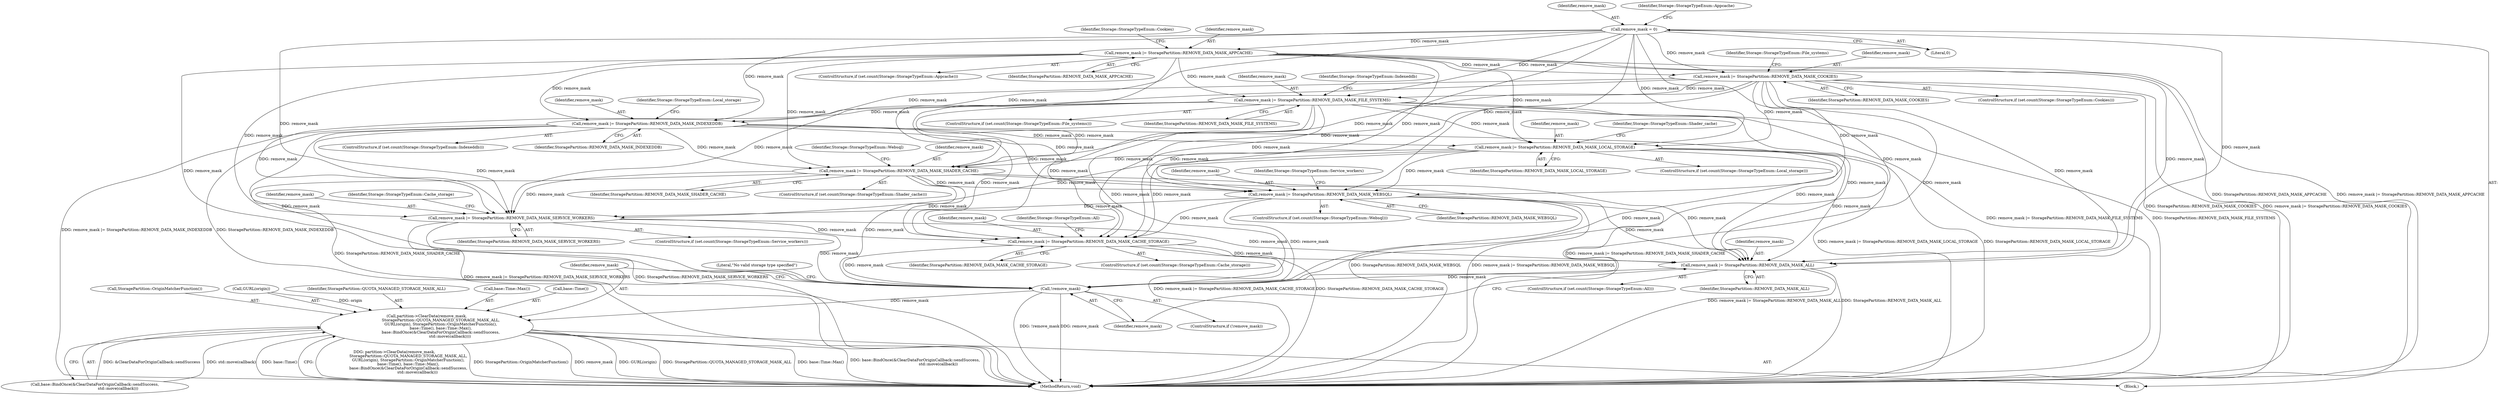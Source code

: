 digraph "0_Chrome_3c8e4852477d5b1e2da877808c998dc57db9460f_29@API" {
"1000182" [label="(Call,remove_mask |= StoragePartition::REMOVE_DATA_MASK_SERVICE_WORKERS)"];
"1000158" [label="(Call,remove_mask |= StoragePartition::REMOVE_DATA_MASK_INDEXEDDB)"];
"1000140" [label="(Call,remove_mask |= StoragePartition::REMOVE_DATA_MASK_APPCACHE)"];
"1000134" [label="(Call,remove_mask = 0)"];
"1000152" [label="(Call,remove_mask |= StoragePartition::REMOVE_DATA_MASK_FILE_SYSTEMS)"];
"1000146" [label="(Call,remove_mask |= StoragePartition::REMOVE_DATA_MASK_COOKIES)"];
"1000170" [label="(Call,remove_mask |= StoragePartition::REMOVE_DATA_MASK_SHADER_CACHE)"];
"1000164" [label="(Call,remove_mask |= StoragePartition::REMOVE_DATA_MASK_LOCAL_STORAGE)"];
"1000176" [label="(Call,remove_mask |= StoragePartition::REMOVE_DATA_MASK_WEBSQL)"];
"1000188" [label="(Call,remove_mask |= StoragePartition::REMOVE_DATA_MASK_CACHE_STORAGE)"];
"1000194" [label="(Call,remove_mask |= StoragePartition::REMOVE_DATA_MASK_ALL)"];
"1000198" [label="(Call,!remove_mask)"];
"1000205" [label="(Call,partition->ClearData(remove_mask,\n                       StoragePartition::QUOTA_MANAGED_STORAGE_MASK_ALL,\n                       GURL(origin), StoragePartition::OriginMatcherFunction(),\n                       base::Time(), base::Time::Max(),\n                       base::BindOnce(&ClearDataForOriginCallback::sendSuccess,\n                                      std::move(callback))))"];
"1000165" [label="(Identifier,remove_mask)"];
"1000213" [label="(Call,base::BindOnce(&ClearDataForOriginCallback::sendSuccess,\n                                      std::move(callback)))"];
"1000212" [label="(Call,base::Time::Max())"];
"1000140" [label="(Call,remove_mask |= StoragePartition::REMOVE_DATA_MASK_APPCACHE)"];
"1000170" [label="(Call,remove_mask |= StoragePartition::REMOVE_DATA_MASK_SHADER_CACHE)"];
"1000175" [label="(Identifier,Storage::StorageTypeEnum::Websql)"];
"1000166" [label="(Identifier,StoragePartition::REMOVE_DATA_MASK_LOCAL_STORAGE)"];
"1000135" [label="(Identifier,remove_mask)"];
"1000148" [label="(Identifier,StoragePartition::REMOVE_DATA_MASK_COOKIES)"];
"1000146" [label="(Call,remove_mask |= StoragePartition::REMOVE_DATA_MASK_COOKIES)"];
"1000188" [label="(Call,remove_mask |= StoragePartition::REMOVE_DATA_MASK_CACHE_STORAGE)"];
"1000141" [label="(Identifier,remove_mask)"];
"1000191" [label="(ControlStructure,if (set.count(Storage::StorageTypeEnum::All)))"];
"1000137" [label="(ControlStructure,if (set.count(Storage::StorageTypeEnum::Appcache)))"];
"1000164" [label="(Call,remove_mask |= StoragePartition::REMOVE_DATA_MASK_LOCAL_STORAGE)"];
"1000139" [label="(Identifier,Storage::StorageTypeEnum::Appcache)"];
"1000206" [label="(Identifier,remove_mask)"];
"1000158" [label="(Call,remove_mask |= StoragePartition::REMOVE_DATA_MASK_INDEXEDDB)"];
"1000211" [label="(Call,base::Time())"];
"1000208" [label="(Call,GURL(origin))"];
"1000199" [label="(Identifier,remove_mask)"];
"1000183" [label="(Identifier,remove_mask)"];
"1000152" [label="(Call,remove_mask |= StoragePartition::REMOVE_DATA_MASK_FILE_SYSTEMS)"];
"1000194" [label="(Call,remove_mask |= StoragePartition::REMOVE_DATA_MASK_ALL)"];
"1000172" [label="(Identifier,StoragePartition::REMOVE_DATA_MASK_SHADER_CACHE)"];
"1000198" [label="(Call,!remove_mask)"];
"1000178" [label="(Identifier,StoragePartition::REMOVE_DATA_MASK_WEBSQL)"];
"1000190" [label="(Identifier,StoragePartition::REMOVE_DATA_MASK_CACHE_STORAGE)"];
"1000153" [label="(Identifier,remove_mask)"];
"1000189" [label="(Identifier,remove_mask)"];
"1000197" [label="(ControlStructure,if (!remove_mask))"];
"1000205" [label="(Call,partition->ClearData(remove_mask,\n                       StoragePartition::QUOTA_MANAGED_STORAGE_MASK_ALL,\n                       GURL(origin), StoragePartition::OriginMatcherFunction(),\n                       base::Time(), base::Time::Max(),\n                       base::BindOnce(&ClearDataForOriginCallback::sendSuccess,\n                                      std::move(callback))))"];
"1000145" [label="(Identifier,Storage::StorageTypeEnum::Cookies)"];
"1000210" [label="(Call,StoragePartition::OriginMatcherFunction())"];
"1000173" [label="(ControlStructure,if (set.count(Storage::StorageTypeEnum::Websql)))"];
"1000149" [label="(ControlStructure,if (set.count(Storage::StorageTypeEnum::File_systems)))"];
"1000143" [label="(ControlStructure,if (set.count(Storage::StorageTypeEnum::Cookies)))"];
"1000159" [label="(Identifier,remove_mask)"];
"1000169" [label="(Identifier,Storage::StorageTypeEnum::Shader_cache)"];
"1000195" [label="(Identifier,remove_mask)"];
"1000163" [label="(Identifier,Storage::StorageTypeEnum::Local_storage)"];
"1000187" [label="(Identifier,Storage::StorageTypeEnum::Cache_storage)"];
"1000185" [label="(ControlStructure,if (set.count(Storage::StorageTypeEnum::Cache_storage)))"];
"1000167" [label="(ControlStructure,if (set.count(Storage::StorageTypeEnum::Shader_cache)))"];
"1000177" [label="(Identifier,remove_mask)"];
"1000182" [label="(Call,remove_mask |= StoragePartition::REMOVE_DATA_MASK_SERVICE_WORKERS)"];
"1000193" [label="(Identifier,Storage::StorageTypeEnum::All)"];
"1000151" [label="(Identifier,Storage::StorageTypeEnum::File_systems)"];
"1000171" [label="(Identifier,remove_mask)"];
"1000204" [label="(Literal,\"No valid storage type specified\")"];
"1000155" [label="(ControlStructure,if (set.count(Storage::StorageTypeEnum::Indexeddb)))"];
"1000142" [label="(Identifier,StoragePartition::REMOVE_DATA_MASK_APPCACHE)"];
"1000157" [label="(Identifier,Storage::StorageTypeEnum::Indexeddb)"];
"1000207" [label="(Identifier,StoragePartition::QUOTA_MANAGED_STORAGE_MASK_ALL)"];
"1000154" [label="(Identifier,StoragePartition::REMOVE_DATA_MASK_FILE_SYSTEMS)"];
"1000160" [label="(Identifier,StoragePartition::REMOVE_DATA_MASK_INDEXEDDB)"];
"1000104" [label="(Block,)"];
"1000181" [label="(Identifier,Storage::StorageTypeEnum::Service_workers)"];
"1000147" [label="(Identifier,remove_mask)"];
"1000136" [label="(Literal,0)"];
"1000218" [label="(MethodReturn,void)"];
"1000179" [label="(ControlStructure,if (set.count(Storage::StorageTypeEnum::Service_workers)))"];
"1000196" [label="(Identifier,StoragePartition::REMOVE_DATA_MASK_ALL)"];
"1000176" [label="(Call,remove_mask |= StoragePartition::REMOVE_DATA_MASK_WEBSQL)"];
"1000161" [label="(ControlStructure,if (set.count(Storage::StorageTypeEnum::Local_storage)))"];
"1000184" [label="(Identifier,StoragePartition::REMOVE_DATA_MASK_SERVICE_WORKERS)"];
"1000134" [label="(Call,remove_mask = 0)"];
"1000182" -> "1000179"  [label="AST: "];
"1000182" -> "1000184"  [label="CFG: "];
"1000183" -> "1000182"  [label="AST: "];
"1000184" -> "1000182"  [label="AST: "];
"1000187" -> "1000182"  [label="CFG: "];
"1000182" -> "1000218"  [label="DDG: remove_mask |= StoragePartition::REMOVE_DATA_MASK_SERVICE_WORKERS"];
"1000182" -> "1000218"  [label="DDG: StoragePartition::REMOVE_DATA_MASK_SERVICE_WORKERS"];
"1000158" -> "1000182"  [label="DDG: remove_mask"];
"1000140" -> "1000182"  [label="DDG: remove_mask"];
"1000152" -> "1000182"  [label="DDG: remove_mask"];
"1000134" -> "1000182"  [label="DDG: remove_mask"];
"1000170" -> "1000182"  [label="DDG: remove_mask"];
"1000176" -> "1000182"  [label="DDG: remove_mask"];
"1000146" -> "1000182"  [label="DDG: remove_mask"];
"1000164" -> "1000182"  [label="DDG: remove_mask"];
"1000182" -> "1000188"  [label="DDG: remove_mask"];
"1000182" -> "1000194"  [label="DDG: remove_mask"];
"1000182" -> "1000198"  [label="DDG: remove_mask"];
"1000158" -> "1000155"  [label="AST: "];
"1000158" -> "1000160"  [label="CFG: "];
"1000159" -> "1000158"  [label="AST: "];
"1000160" -> "1000158"  [label="AST: "];
"1000163" -> "1000158"  [label="CFG: "];
"1000158" -> "1000218"  [label="DDG: StoragePartition::REMOVE_DATA_MASK_INDEXEDDB"];
"1000158" -> "1000218"  [label="DDG: remove_mask |= StoragePartition::REMOVE_DATA_MASK_INDEXEDDB"];
"1000140" -> "1000158"  [label="DDG: remove_mask"];
"1000152" -> "1000158"  [label="DDG: remove_mask"];
"1000134" -> "1000158"  [label="DDG: remove_mask"];
"1000146" -> "1000158"  [label="DDG: remove_mask"];
"1000158" -> "1000164"  [label="DDG: remove_mask"];
"1000158" -> "1000170"  [label="DDG: remove_mask"];
"1000158" -> "1000176"  [label="DDG: remove_mask"];
"1000158" -> "1000188"  [label="DDG: remove_mask"];
"1000158" -> "1000194"  [label="DDG: remove_mask"];
"1000158" -> "1000198"  [label="DDG: remove_mask"];
"1000140" -> "1000137"  [label="AST: "];
"1000140" -> "1000142"  [label="CFG: "];
"1000141" -> "1000140"  [label="AST: "];
"1000142" -> "1000140"  [label="AST: "];
"1000145" -> "1000140"  [label="CFG: "];
"1000140" -> "1000218"  [label="DDG: StoragePartition::REMOVE_DATA_MASK_APPCACHE"];
"1000140" -> "1000218"  [label="DDG: remove_mask |= StoragePartition::REMOVE_DATA_MASK_APPCACHE"];
"1000134" -> "1000140"  [label="DDG: remove_mask"];
"1000140" -> "1000146"  [label="DDG: remove_mask"];
"1000140" -> "1000152"  [label="DDG: remove_mask"];
"1000140" -> "1000164"  [label="DDG: remove_mask"];
"1000140" -> "1000170"  [label="DDG: remove_mask"];
"1000140" -> "1000176"  [label="DDG: remove_mask"];
"1000140" -> "1000188"  [label="DDG: remove_mask"];
"1000140" -> "1000194"  [label="DDG: remove_mask"];
"1000140" -> "1000198"  [label="DDG: remove_mask"];
"1000134" -> "1000104"  [label="AST: "];
"1000134" -> "1000136"  [label="CFG: "];
"1000135" -> "1000134"  [label="AST: "];
"1000136" -> "1000134"  [label="AST: "];
"1000139" -> "1000134"  [label="CFG: "];
"1000134" -> "1000146"  [label="DDG: remove_mask"];
"1000134" -> "1000152"  [label="DDG: remove_mask"];
"1000134" -> "1000164"  [label="DDG: remove_mask"];
"1000134" -> "1000170"  [label="DDG: remove_mask"];
"1000134" -> "1000176"  [label="DDG: remove_mask"];
"1000134" -> "1000188"  [label="DDG: remove_mask"];
"1000134" -> "1000194"  [label="DDG: remove_mask"];
"1000134" -> "1000198"  [label="DDG: remove_mask"];
"1000152" -> "1000149"  [label="AST: "];
"1000152" -> "1000154"  [label="CFG: "];
"1000153" -> "1000152"  [label="AST: "];
"1000154" -> "1000152"  [label="AST: "];
"1000157" -> "1000152"  [label="CFG: "];
"1000152" -> "1000218"  [label="DDG: remove_mask |= StoragePartition::REMOVE_DATA_MASK_FILE_SYSTEMS"];
"1000152" -> "1000218"  [label="DDG: StoragePartition::REMOVE_DATA_MASK_FILE_SYSTEMS"];
"1000146" -> "1000152"  [label="DDG: remove_mask"];
"1000152" -> "1000164"  [label="DDG: remove_mask"];
"1000152" -> "1000170"  [label="DDG: remove_mask"];
"1000152" -> "1000176"  [label="DDG: remove_mask"];
"1000152" -> "1000188"  [label="DDG: remove_mask"];
"1000152" -> "1000194"  [label="DDG: remove_mask"];
"1000152" -> "1000198"  [label="DDG: remove_mask"];
"1000146" -> "1000143"  [label="AST: "];
"1000146" -> "1000148"  [label="CFG: "];
"1000147" -> "1000146"  [label="AST: "];
"1000148" -> "1000146"  [label="AST: "];
"1000151" -> "1000146"  [label="CFG: "];
"1000146" -> "1000218"  [label="DDG: StoragePartition::REMOVE_DATA_MASK_COOKIES"];
"1000146" -> "1000218"  [label="DDG: remove_mask |= StoragePartition::REMOVE_DATA_MASK_COOKIES"];
"1000146" -> "1000164"  [label="DDG: remove_mask"];
"1000146" -> "1000170"  [label="DDG: remove_mask"];
"1000146" -> "1000176"  [label="DDG: remove_mask"];
"1000146" -> "1000188"  [label="DDG: remove_mask"];
"1000146" -> "1000194"  [label="DDG: remove_mask"];
"1000146" -> "1000198"  [label="DDG: remove_mask"];
"1000170" -> "1000167"  [label="AST: "];
"1000170" -> "1000172"  [label="CFG: "];
"1000171" -> "1000170"  [label="AST: "];
"1000172" -> "1000170"  [label="AST: "];
"1000175" -> "1000170"  [label="CFG: "];
"1000170" -> "1000218"  [label="DDG: StoragePartition::REMOVE_DATA_MASK_SHADER_CACHE"];
"1000170" -> "1000218"  [label="DDG: remove_mask |= StoragePartition::REMOVE_DATA_MASK_SHADER_CACHE"];
"1000164" -> "1000170"  [label="DDG: remove_mask"];
"1000170" -> "1000176"  [label="DDG: remove_mask"];
"1000170" -> "1000188"  [label="DDG: remove_mask"];
"1000170" -> "1000194"  [label="DDG: remove_mask"];
"1000170" -> "1000198"  [label="DDG: remove_mask"];
"1000164" -> "1000161"  [label="AST: "];
"1000164" -> "1000166"  [label="CFG: "];
"1000165" -> "1000164"  [label="AST: "];
"1000166" -> "1000164"  [label="AST: "];
"1000169" -> "1000164"  [label="CFG: "];
"1000164" -> "1000218"  [label="DDG: remove_mask |= StoragePartition::REMOVE_DATA_MASK_LOCAL_STORAGE"];
"1000164" -> "1000218"  [label="DDG: StoragePartition::REMOVE_DATA_MASK_LOCAL_STORAGE"];
"1000164" -> "1000176"  [label="DDG: remove_mask"];
"1000164" -> "1000188"  [label="DDG: remove_mask"];
"1000164" -> "1000194"  [label="DDG: remove_mask"];
"1000164" -> "1000198"  [label="DDG: remove_mask"];
"1000176" -> "1000173"  [label="AST: "];
"1000176" -> "1000178"  [label="CFG: "];
"1000177" -> "1000176"  [label="AST: "];
"1000178" -> "1000176"  [label="AST: "];
"1000181" -> "1000176"  [label="CFG: "];
"1000176" -> "1000218"  [label="DDG: StoragePartition::REMOVE_DATA_MASK_WEBSQL"];
"1000176" -> "1000218"  [label="DDG: remove_mask |= StoragePartition::REMOVE_DATA_MASK_WEBSQL"];
"1000176" -> "1000188"  [label="DDG: remove_mask"];
"1000176" -> "1000194"  [label="DDG: remove_mask"];
"1000176" -> "1000198"  [label="DDG: remove_mask"];
"1000188" -> "1000185"  [label="AST: "];
"1000188" -> "1000190"  [label="CFG: "];
"1000189" -> "1000188"  [label="AST: "];
"1000190" -> "1000188"  [label="AST: "];
"1000193" -> "1000188"  [label="CFG: "];
"1000188" -> "1000218"  [label="DDG: remove_mask |= StoragePartition::REMOVE_DATA_MASK_CACHE_STORAGE"];
"1000188" -> "1000218"  [label="DDG: StoragePartition::REMOVE_DATA_MASK_CACHE_STORAGE"];
"1000188" -> "1000194"  [label="DDG: remove_mask"];
"1000188" -> "1000198"  [label="DDG: remove_mask"];
"1000194" -> "1000191"  [label="AST: "];
"1000194" -> "1000196"  [label="CFG: "];
"1000195" -> "1000194"  [label="AST: "];
"1000196" -> "1000194"  [label="AST: "];
"1000199" -> "1000194"  [label="CFG: "];
"1000194" -> "1000218"  [label="DDG: remove_mask |= StoragePartition::REMOVE_DATA_MASK_ALL"];
"1000194" -> "1000218"  [label="DDG: StoragePartition::REMOVE_DATA_MASK_ALL"];
"1000194" -> "1000198"  [label="DDG: remove_mask"];
"1000198" -> "1000197"  [label="AST: "];
"1000198" -> "1000199"  [label="CFG: "];
"1000199" -> "1000198"  [label="AST: "];
"1000204" -> "1000198"  [label="CFG: "];
"1000206" -> "1000198"  [label="CFG: "];
"1000198" -> "1000218"  [label="DDG: remove_mask"];
"1000198" -> "1000218"  [label="DDG: !remove_mask"];
"1000198" -> "1000205"  [label="DDG: remove_mask"];
"1000205" -> "1000104"  [label="AST: "];
"1000205" -> "1000213"  [label="CFG: "];
"1000206" -> "1000205"  [label="AST: "];
"1000207" -> "1000205"  [label="AST: "];
"1000208" -> "1000205"  [label="AST: "];
"1000210" -> "1000205"  [label="AST: "];
"1000211" -> "1000205"  [label="AST: "];
"1000212" -> "1000205"  [label="AST: "];
"1000213" -> "1000205"  [label="AST: "];
"1000218" -> "1000205"  [label="CFG: "];
"1000205" -> "1000218"  [label="DDG: partition->ClearData(remove_mask,\n                       StoragePartition::QUOTA_MANAGED_STORAGE_MASK_ALL,\n                       GURL(origin), StoragePartition::OriginMatcherFunction(),\n                       base::Time(), base::Time::Max(),\n                       base::BindOnce(&ClearDataForOriginCallback::sendSuccess,\n                                      std::move(callback)))"];
"1000205" -> "1000218"  [label="DDG: StoragePartition::OriginMatcherFunction()"];
"1000205" -> "1000218"  [label="DDG: remove_mask"];
"1000205" -> "1000218"  [label="DDG: GURL(origin)"];
"1000205" -> "1000218"  [label="DDG: StoragePartition::QUOTA_MANAGED_STORAGE_MASK_ALL"];
"1000205" -> "1000218"  [label="DDG: base::Time::Max()"];
"1000205" -> "1000218"  [label="DDG: base::BindOnce(&ClearDataForOriginCallback::sendSuccess,\n                                      std::move(callback))"];
"1000205" -> "1000218"  [label="DDG: base::Time()"];
"1000208" -> "1000205"  [label="DDG: origin"];
"1000213" -> "1000205"  [label="DDG: &ClearDataForOriginCallback::sendSuccess"];
"1000213" -> "1000205"  [label="DDG: std::move(callback)"];
}
